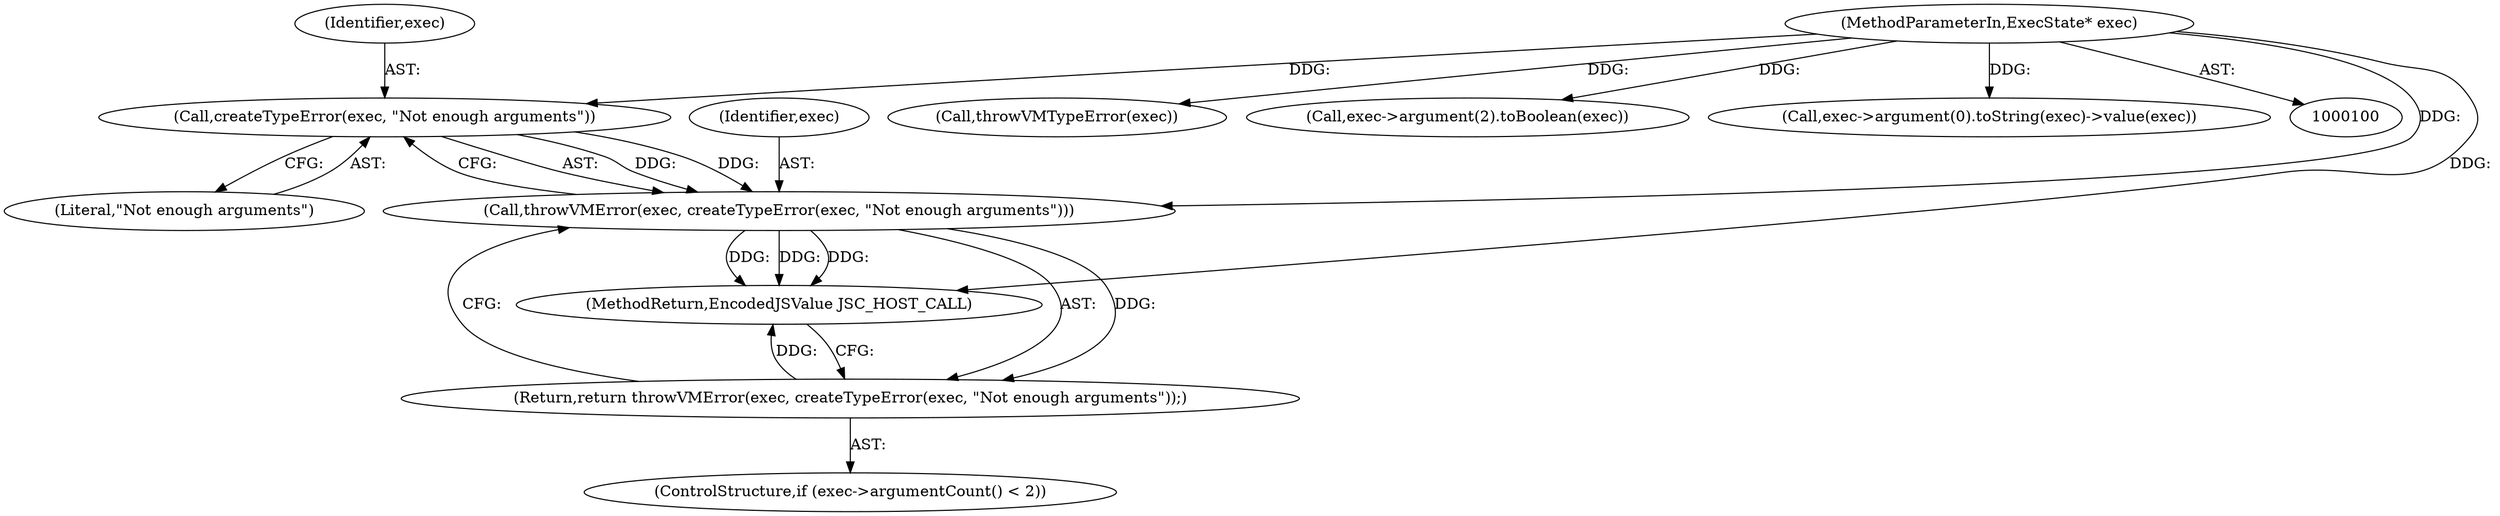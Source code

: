 digraph "0_Chrome_b944f670bb7a8a919daac497a4ea0536c954c201_15@API" {
"1000134" [label="(Call,createTypeError(exec, \"Not enough arguments\"))"];
"1000101" [label="(MethodParameterIn,ExecState* exec)"];
"1000132" [label="(Call,throwVMError(exec, createTypeError(exec, \"Not enough arguments\")))"];
"1000131" [label="(Return,return throwVMError(exec, createTypeError(exec, \"Not enough arguments\"));)"];
"1000131" [label="(Return,return throwVMError(exec, createTypeError(exec, \"Not enough arguments\"));)"];
"1000158" [label="(MethodReturn,EncodedJSValue JSC_HOST_CALL)"];
"1000113" [label="(Call,throwVMTypeError(exec))"];
"1000132" [label="(Call,throwVMError(exec, createTypeError(exec, \"Not enough arguments\")))"];
"1000135" [label="(Identifier,exec)"];
"1000153" [label="(Call,exec->argument(2).toBoolean(exec))"];
"1000101" [label="(MethodParameterIn,ExecState* exec)"];
"1000133" [label="(Identifier,exec)"];
"1000150" [label="(Call,exec->argument(0).toString(exec)->value(exec))"];
"1000134" [label="(Call,createTypeError(exec, \"Not enough arguments\"))"];
"1000127" [label="(ControlStructure,if (exec->argumentCount() < 2))"];
"1000136" [label="(Literal,\"Not enough arguments\")"];
"1000134" -> "1000132"  [label="AST: "];
"1000134" -> "1000136"  [label="CFG: "];
"1000135" -> "1000134"  [label="AST: "];
"1000136" -> "1000134"  [label="AST: "];
"1000132" -> "1000134"  [label="CFG: "];
"1000134" -> "1000132"  [label="DDG: "];
"1000134" -> "1000132"  [label="DDG: "];
"1000101" -> "1000134"  [label="DDG: "];
"1000101" -> "1000100"  [label="AST: "];
"1000101" -> "1000158"  [label="DDG: "];
"1000101" -> "1000113"  [label="DDG: "];
"1000101" -> "1000132"  [label="DDG: "];
"1000101" -> "1000150"  [label="DDG: "];
"1000101" -> "1000153"  [label="DDG: "];
"1000132" -> "1000131"  [label="AST: "];
"1000133" -> "1000132"  [label="AST: "];
"1000131" -> "1000132"  [label="CFG: "];
"1000132" -> "1000158"  [label="DDG: "];
"1000132" -> "1000158"  [label="DDG: "];
"1000132" -> "1000158"  [label="DDG: "];
"1000132" -> "1000131"  [label="DDG: "];
"1000131" -> "1000127"  [label="AST: "];
"1000158" -> "1000131"  [label="CFG: "];
"1000131" -> "1000158"  [label="DDG: "];
}
